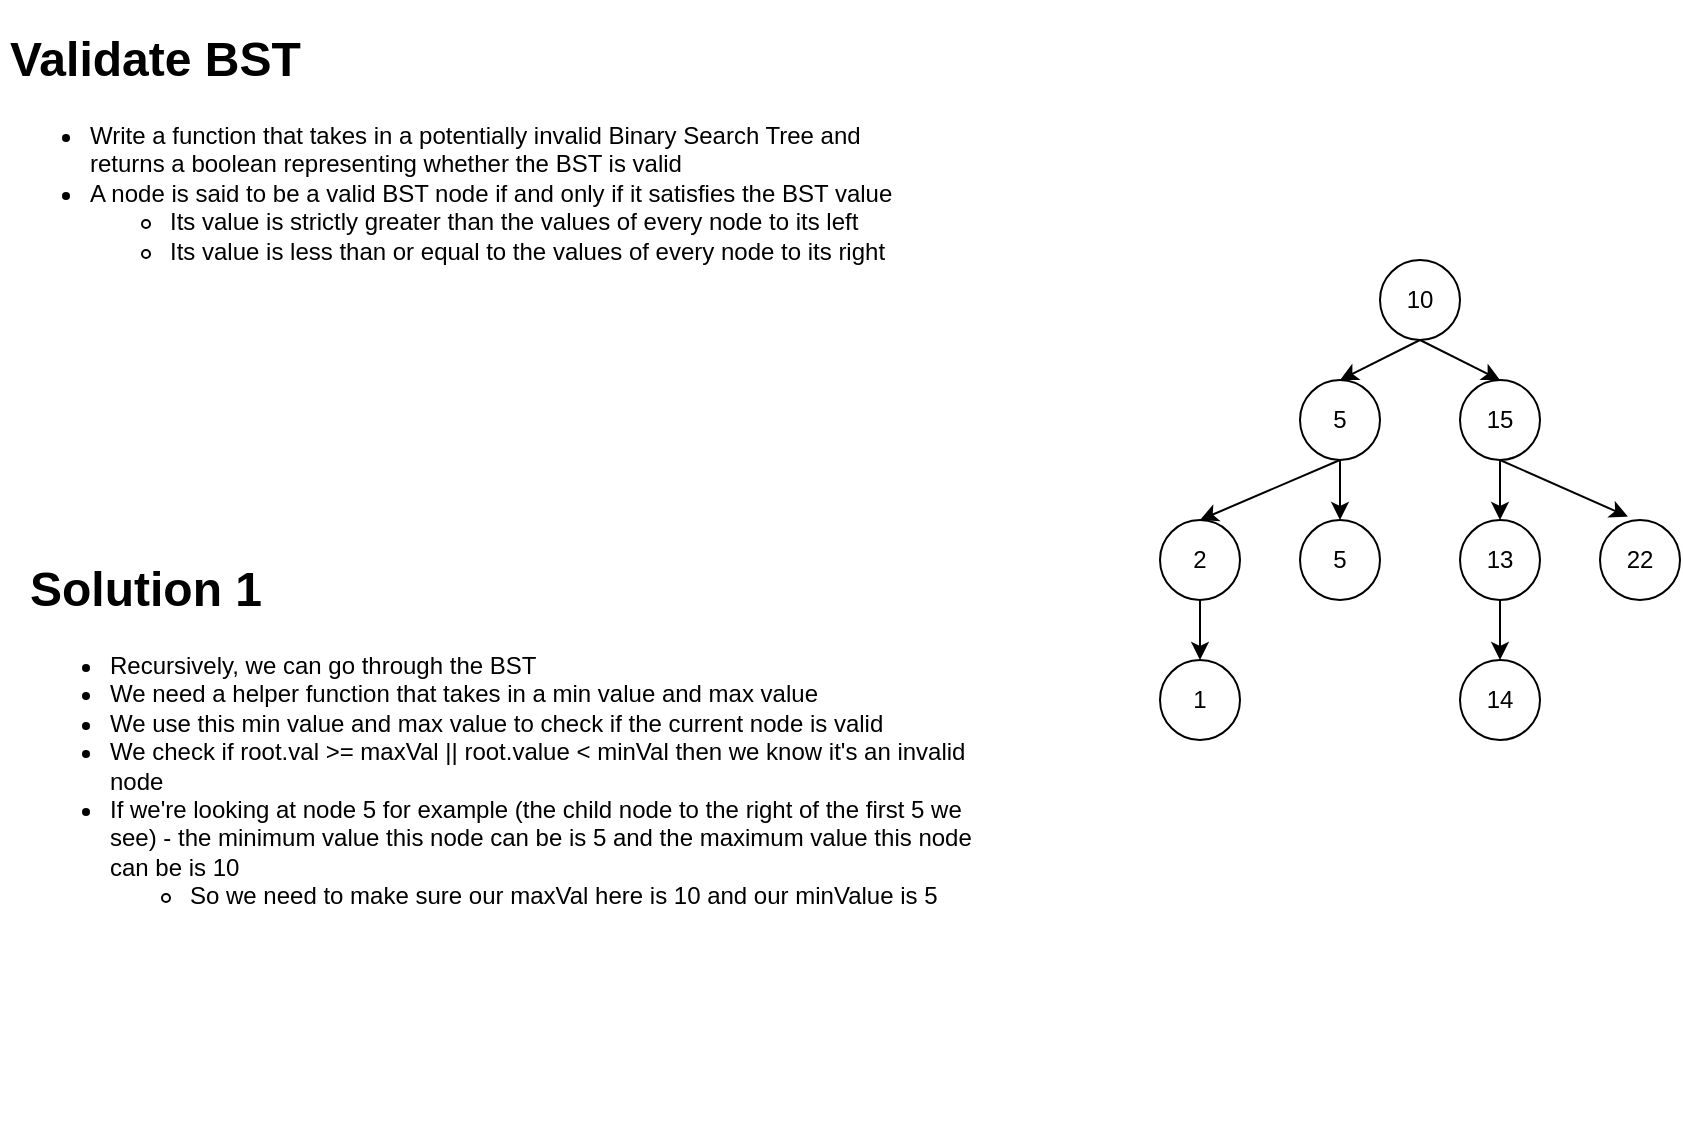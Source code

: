 <mxfile version="20.2.7" type="github">
  <diagram id="Er7YR675L-PHJDEVd5p3" name="Page-1">
    <mxGraphModel dx="613" dy="686" grid="1" gridSize="10" guides="1" tooltips="1" connect="1" arrows="1" fold="1" page="1" pageScale="1" pageWidth="1100" pageHeight="850" math="0" shadow="0">
      <root>
        <mxCell id="0" />
        <mxCell id="1" parent="0" />
        <mxCell id="9ffKaufBc8RBYuSxmgP3-1" value="&lt;h1&gt;Validate BST&lt;/h1&gt;&lt;p&gt;&lt;/p&gt;&lt;ul&gt;&lt;li&gt;Write a function that takes in a potentially invalid Binary Search Tree and returns a boolean representing whether the BST is valid&lt;/li&gt;&lt;li&gt;A node is said to be a valid BST node if and only if it satisfies the BST value&lt;/li&gt;&lt;ul&gt;&lt;li&gt;Its value is strictly greater than the values of every node to its left&lt;/li&gt;&lt;li&gt;Its value is less than or equal to the values of every node to its right&lt;/li&gt;&lt;/ul&gt;&lt;/ul&gt;&lt;p&gt;&lt;/p&gt;" style="text;html=1;strokeColor=none;fillColor=none;spacing=5;spacingTop=-20;whiteSpace=wrap;overflow=hidden;rounded=0;" vertex="1" parent="1">
          <mxGeometry x="40" y="40" width="460" height="260" as="geometry" />
        </mxCell>
        <mxCell id="9ffKaufBc8RBYuSxmgP3-2" value="10" style="ellipse;whiteSpace=wrap;html=1;aspect=fixed;" vertex="1" parent="1">
          <mxGeometry x="730" y="160" width="40" height="40" as="geometry" />
        </mxCell>
        <mxCell id="9ffKaufBc8RBYuSxmgP3-3" value="5" style="ellipse;whiteSpace=wrap;html=1;aspect=fixed;" vertex="1" parent="1">
          <mxGeometry x="690" y="220" width="40" height="40" as="geometry" />
        </mxCell>
        <mxCell id="9ffKaufBc8RBYuSxmgP3-4" value="15" style="ellipse;whiteSpace=wrap;html=1;aspect=fixed;" vertex="1" parent="1">
          <mxGeometry x="770" y="220" width="40" height="40" as="geometry" />
        </mxCell>
        <mxCell id="9ffKaufBc8RBYuSxmgP3-5" value="13" style="ellipse;whiteSpace=wrap;html=1;aspect=fixed;" vertex="1" parent="1">
          <mxGeometry x="770" y="290" width="40" height="40" as="geometry" />
        </mxCell>
        <mxCell id="9ffKaufBc8RBYuSxmgP3-6" value="22" style="ellipse;whiteSpace=wrap;html=1;aspect=fixed;" vertex="1" parent="1">
          <mxGeometry x="840" y="290" width="40" height="40" as="geometry" />
        </mxCell>
        <mxCell id="9ffKaufBc8RBYuSxmgP3-7" value="5" style="ellipse;whiteSpace=wrap;html=1;aspect=fixed;" vertex="1" parent="1">
          <mxGeometry x="690" y="290" width="40" height="40" as="geometry" />
        </mxCell>
        <mxCell id="9ffKaufBc8RBYuSxmgP3-8" value="2" style="ellipse;whiteSpace=wrap;html=1;aspect=fixed;" vertex="1" parent="1">
          <mxGeometry x="620" y="290" width="40" height="40" as="geometry" />
        </mxCell>
        <mxCell id="9ffKaufBc8RBYuSxmgP3-9" value="1" style="ellipse;whiteSpace=wrap;html=1;aspect=fixed;" vertex="1" parent="1">
          <mxGeometry x="620" y="360" width="40" height="40" as="geometry" />
        </mxCell>
        <mxCell id="9ffKaufBc8RBYuSxmgP3-10" value="14" style="ellipse;whiteSpace=wrap;html=1;aspect=fixed;" vertex="1" parent="1">
          <mxGeometry x="770" y="360" width="40" height="40" as="geometry" />
        </mxCell>
        <mxCell id="9ffKaufBc8RBYuSxmgP3-11" value="" style="endArrow=classic;html=1;rounded=0;exitX=0.5;exitY=1;exitDx=0;exitDy=0;entryX=0.5;entryY=0;entryDx=0;entryDy=0;" edge="1" parent="1" source="9ffKaufBc8RBYuSxmgP3-2" target="9ffKaufBc8RBYuSxmgP3-3">
          <mxGeometry width="50" height="50" relative="1" as="geometry">
            <mxPoint x="580" y="250" as="sourcePoint" />
            <mxPoint x="630" y="200" as="targetPoint" />
          </mxGeometry>
        </mxCell>
        <mxCell id="9ffKaufBc8RBYuSxmgP3-13" value="" style="endArrow=classic;html=1;rounded=0;entryX=0.5;entryY=0;entryDx=0;entryDy=0;" edge="1" parent="1" target="9ffKaufBc8RBYuSxmgP3-4">
          <mxGeometry width="50" height="50" relative="1" as="geometry">
            <mxPoint x="750" y="200" as="sourcePoint" />
            <mxPoint x="720" y="230" as="targetPoint" />
          </mxGeometry>
        </mxCell>
        <mxCell id="9ffKaufBc8RBYuSxmgP3-14" value="" style="endArrow=classic;html=1;rounded=0;entryX=0.5;entryY=0;entryDx=0;entryDy=0;" edge="1" parent="1" target="9ffKaufBc8RBYuSxmgP3-8">
          <mxGeometry width="50" height="50" relative="1" as="geometry">
            <mxPoint x="710" y="260" as="sourcePoint" />
            <mxPoint x="730" y="240" as="targetPoint" />
          </mxGeometry>
        </mxCell>
        <mxCell id="9ffKaufBc8RBYuSxmgP3-15" value="" style="endArrow=classic;html=1;rounded=0;exitX=0.5;exitY=1;exitDx=0;exitDy=0;" edge="1" parent="1" source="9ffKaufBc8RBYuSxmgP3-3" target="9ffKaufBc8RBYuSxmgP3-7">
          <mxGeometry width="50" height="50" relative="1" as="geometry">
            <mxPoint x="780" y="230" as="sourcePoint" />
            <mxPoint x="740" y="250" as="targetPoint" />
          </mxGeometry>
        </mxCell>
        <mxCell id="9ffKaufBc8RBYuSxmgP3-16" value="" style="endArrow=classic;html=1;rounded=0;exitX=0.5;exitY=1;exitDx=0;exitDy=0;entryX=0.5;entryY=0;entryDx=0;entryDy=0;" edge="1" parent="1" source="9ffKaufBc8RBYuSxmgP3-4" target="9ffKaufBc8RBYuSxmgP3-5">
          <mxGeometry width="50" height="50" relative="1" as="geometry">
            <mxPoint x="790" y="240" as="sourcePoint" />
            <mxPoint x="750" y="260" as="targetPoint" />
          </mxGeometry>
        </mxCell>
        <mxCell id="9ffKaufBc8RBYuSxmgP3-17" value="" style="endArrow=classic;html=1;rounded=0;entryX=0.348;entryY=-0.043;entryDx=0;entryDy=0;entryPerimeter=0;" edge="1" parent="1" target="9ffKaufBc8RBYuSxmgP3-6">
          <mxGeometry width="50" height="50" relative="1" as="geometry">
            <mxPoint x="790" y="260" as="sourcePoint" />
            <mxPoint x="760" y="270" as="targetPoint" />
          </mxGeometry>
        </mxCell>
        <mxCell id="9ffKaufBc8RBYuSxmgP3-18" value="" style="endArrow=classic;html=1;rounded=0;exitX=0.5;exitY=1;exitDx=0;exitDy=0;entryX=0.5;entryY=0;entryDx=0;entryDy=0;" edge="1" parent="1" source="9ffKaufBc8RBYuSxmgP3-8" target="9ffKaufBc8RBYuSxmgP3-9">
          <mxGeometry width="50" height="50" relative="1" as="geometry">
            <mxPoint x="810" y="260" as="sourcePoint" />
            <mxPoint x="770" y="280" as="targetPoint" />
          </mxGeometry>
        </mxCell>
        <mxCell id="9ffKaufBc8RBYuSxmgP3-19" value="" style="endArrow=classic;html=1;rounded=0;exitX=0.5;exitY=1;exitDx=0;exitDy=0;entryX=0.5;entryY=0;entryDx=0;entryDy=0;" edge="1" parent="1" source="9ffKaufBc8RBYuSxmgP3-5" target="9ffKaufBc8RBYuSxmgP3-10">
          <mxGeometry width="50" height="50" relative="1" as="geometry">
            <mxPoint x="820" y="270" as="sourcePoint" />
            <mxPoint x="780" y="290" as="targetPoint" />
          </mxGeometry>
        </mxCell>
        <mxCell id="9ffKaufBc8RBYuSxmgP3-20" value="&lt;h1&gt;Solution 1&lt;/h1&gt;&lt;div&gt;&lt;ul&gt;&lt;li&gt;Recursively, we can go through the BST&lt;/li&gt;&lt;li&gt;We need a helper function that takes in a min value and max value&lt;/li&gt;&lt;li&gt;We use this min value and max value to check if the current node is valid&lt;/li&gt;&lt;li&gt;We check if root.val &amp;gt;= maxVal || root.value &amp;lt; minVal then we know it&#39;s an invalid node&lt;/li&gt;&lt;li&gt;If we&#39;re looking at node 5 for example (the child node to the right of the first 5 we see) - the minimum value this node can be is 5 and the maximum value this node can be is 10&lt;/li&gt;&lt;ul&gt;&lt;li&gt;So we need to make sure our maxVal here is 10 and our minValue is 5&lt;/li&gt;&lt;/ul&gt;&lt;/ul&gt;&lt;/div&gt;" style="text;html=1;strokeColor=none;fillColor=none;spacing=5;spacingTop=-20;whiteSpace=wrap;overflow=hidden;rounded=0;" vertex="1" parent="1">
          <mxGeometry x="50" y="305" width="480" height="285" as="geometry" />
        </mxCell>
      </root>
    </mxGraphModel>
  </diagram>
</mxfile>
